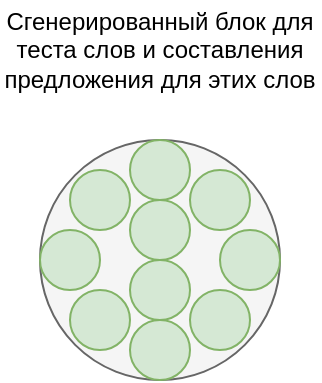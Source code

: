 <mxfile version="21.1.2" type="device">
  <diagram name="Page-1" id="nKxN83jdYAB19R46BwjR">
    <mxGraphModel dx="414" dy="255" grid="1" gridSize="10" guides="1" tooltips="1" connect="1" arrows="1" fold="1" page="1" pageScale="1" pageWidth="850" pageHeight="1100" math="0" shadow="0">
      <root>
        <mxCell id="0" />
        <mxCell id="1" parent="0" />
        <mxCell id="eufnqQEpHw6pK0BBUDOr-1" value="" style="ellipse;whiteSpace=wrap;html=1;aspect=fixed;fillColor=#f5f5f5;fontColor=#333333;strokeColor=#666666;" vertex="1" parent="1">
          <mxGeometry x="200" y="80" width="120" height="120" as="geometry" />
        </mxCell>
        <mxCell id="eufnqQEpHw6pK0BBUDOr-2" value="" style="ellipse;whiteSpace=wrap;html=1;aspect=fixed;fillColor=#d5e8d4;strokeColor=#82b366;" vertex="1" parent="1">
          <mxGeometry x="245" y="80" width="30" height="30" as="geometry" />
        </mxCell>
        <mxCell id="eufnqQEpHw6pK0BBUDOr-3" value="" style="ellipse;whiteSpace=wrap;html=1;aspect=fixed;fillColor=#d5e8d4;strokeColor=#82b366;" vertex="1" parent="1">
          <mxGeometry x="200" y="125" width="30" height="30" as="geometry" />
        </mxCell>
        <mxCell id="eufnqQEpHw6pK0BBUDOr-4" value="" style="ellipse;whiteSpace=wrap;html=1;aspect=fixed;fillColor=#d5e8d4;strokeColor=#82b366;" vertex="1" parent="1">
          <mxGeometry x="290" y="125" width="30" height="30" as="geometry" />
        </mxCell>
        <mxCell id="eufnqQEpHw6pK0BBUDOr-5" value="" style="ellipse;whiteSpace=wrap;html=1;aspect=fixed;fillColor=#d5e8d4;strokeColor=#82b366;" vertex="1" parent="1">
          <mxGeometry x="245" y="170" width="30" height="30" as="geometry" />
        </mxCell>
        <mxCell id="eufnqQEpHw6pK0BBUDOr-6" value="" style="ellipse;whiteSpace=wrap;html=1;aspect=fixed;fillColor=#d5e8d4;strokeColor=#82b366;" vertex="1" parent="1">
          <mxGeometry x="215" y="95" width="30" height="30" as="geometry" />
        </mxCell>
        <mxCell id="eufnqQEpHw6pK0BBUDOr-7" value="" style="ellipse;whiteSpace=wrap;html=1;aspect=fixed;fillColor=#d5e8d4;strokeColor=#82b366;" vertex="1" parent="1">
          <mxGeometry x="275" y="155" width="30" height="30" as="geometry" />
        </mxCell>
        <mxCell id="eufnqQEpHw6pK0BBUDOr-8" value="" style="ellipse;whiteSpace=wrap;html=1;aspect=fixed;fillColor=#d5e8d4;strokeColor=#82b366;" vertex="1" parent="1">
          <mxGeometry x="275" y="95" width="30" height="30" as="geometry" />
        </mxCell>
        <mxCell id="eufnqQEpHw6pK0BBUDOr-9" value="" style="ellipse;whiteSpace=wrap;html=1;aspect=fixed;fillColor=#d5e8d4;strokeColor=#82b366;" vertex="1" parent="1">
          <mxGeometry x="215" y="155" width="30" height="30" as="geometry" />
        </mxCell>
        <mxCell id="eufnqQEpHw6pK0BBUDOr-10" value="" style="ellipse;whiteSpace=wrap;html=1;aspect=fixed;fillColor=#d5e8d4;strokeColor=#82b366;" vertex="1" parent="1">
          <mxGeometry x="245" y="110" width="30" height="30" as="geometry" />
        </mxCell>
        <mxCell id="eufnqQEpHw6pK0BBUDOr-11" value="" style="ellipse;whiteSpace=wrap;html=1;aspect=fixed;fillColor=#d5e8d4;strokeColor=#82b366;" vertex="1" parent="1">
          <mxGeometry x="245" y="140" width="30" height="30" as="geometry" />
        </mxCell>
        <mxCell id="eufnqQEpHw6pK0BBUDOr-12" value="Сгенерированный блок для теста слов и составления предложения для этих слов" style="text;html=1;strokeColor=none;fillColor=none;align=center;verticalAlign=middle;whiteSpace=wrap;rounded=0;" vertex="1" parent="1">
          <mxGeometry x="180" y="10" width="160" height="50" as="geometry" />
        </mxCell>
      </root>
    </mxGraphModel>
  </diagram>
</mxfile>
